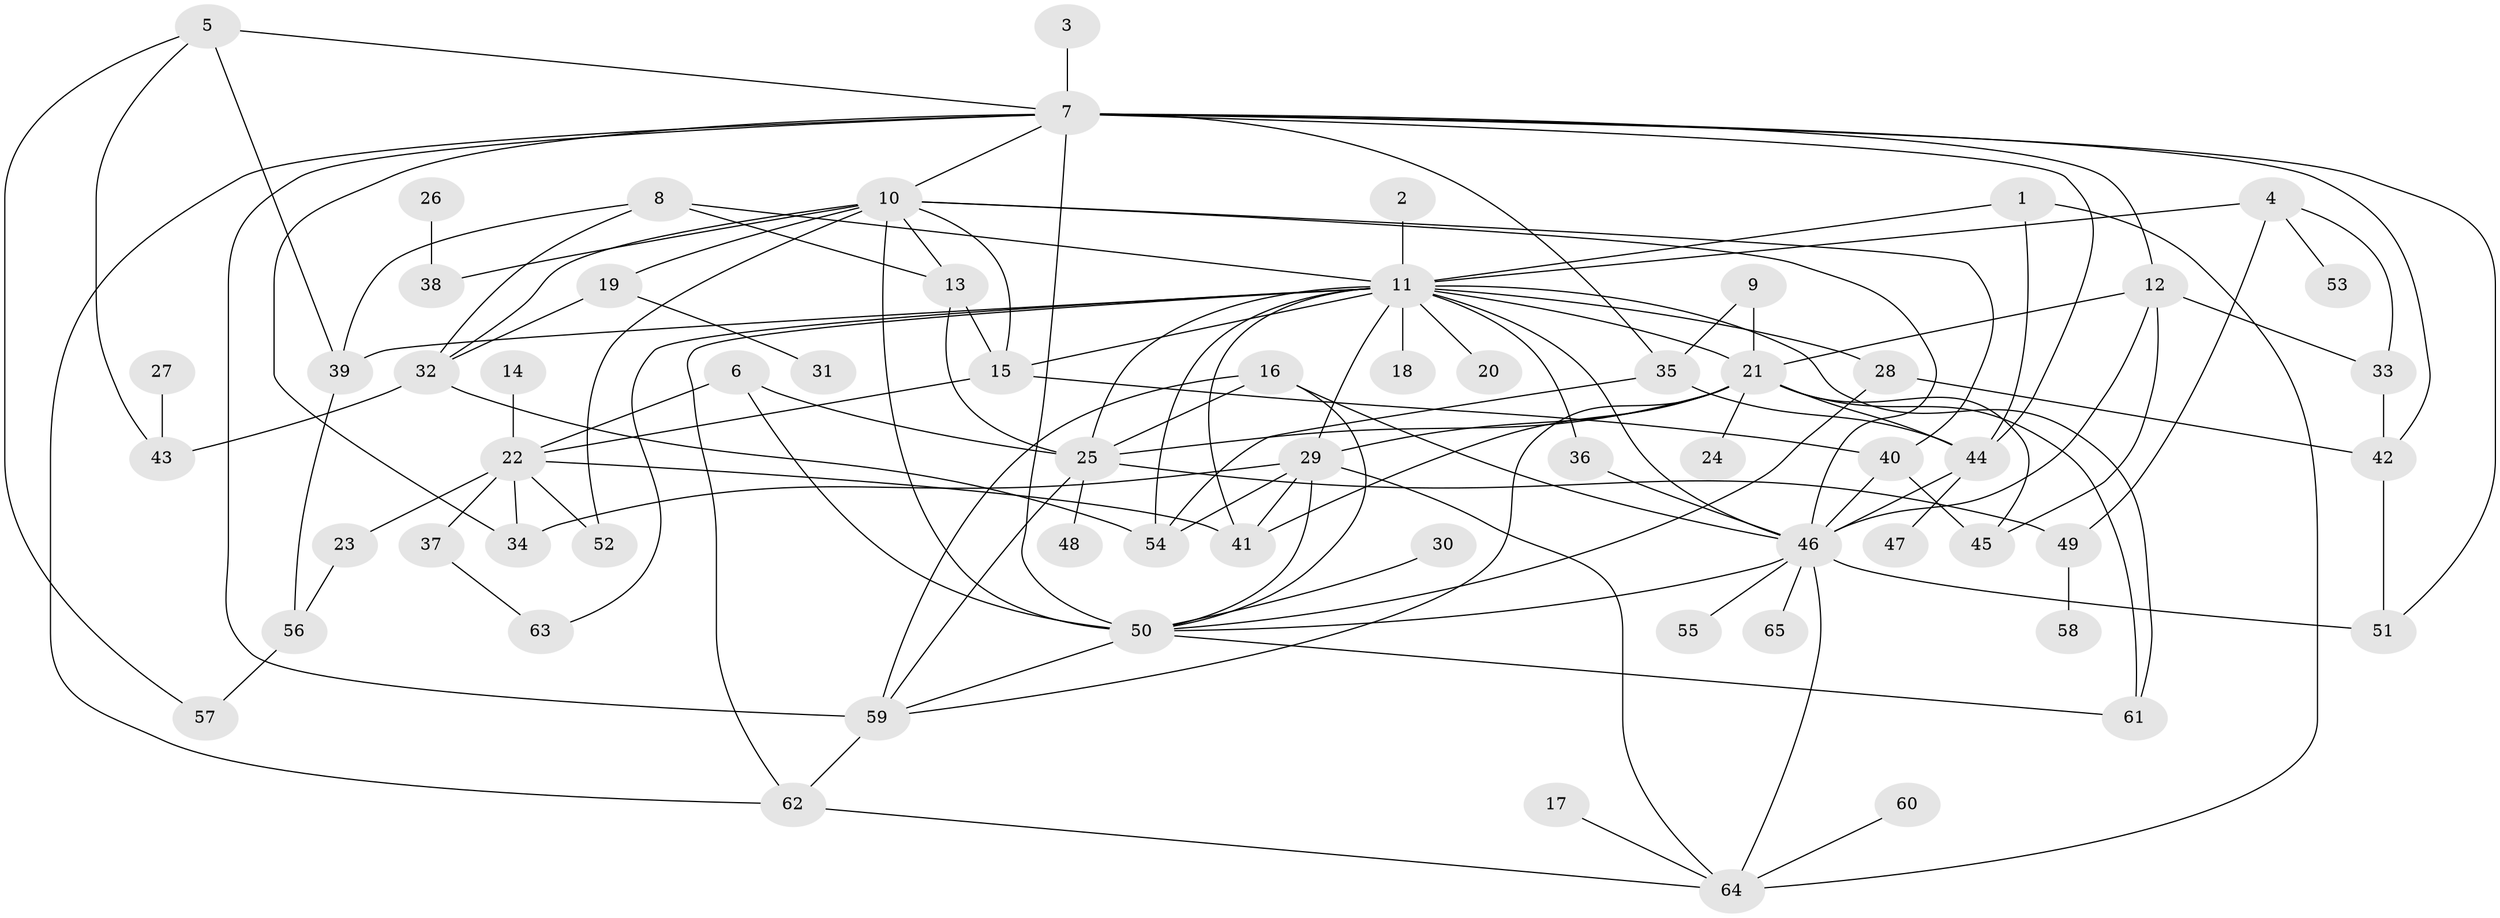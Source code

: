 // original degree distribution, {24: 0.007692307692307693, 15: 0.007692307692307693, 3: 0.14615384615384616, 14: 0.023076923076923078, 6: 0.03076923076923077, 10: 0.007692307692307693, 1: 0.4230769230769231, 7: 0.015384615384615385, 5: 0.03076923076923077, 2: 0.14615384615384616, 4: 0.13846153846153847, 8: 0.015384615384615385, 11: 0.007692307692307693}
// Generated by graph-tools (version 1.1) at 2025/01/03/09/25 03:01:48]
// undirected, 65 vertices, 124 edges
graph export_dot {
graph [start="1"]
  node [color=gray90,style=filled];
  1;
  2;
  3;
  4;
  5;
  6;
  7;
  8;
  9;
  10;
  11;
  12;
  13;
  14;
  15;
  16;
  17;
  18;
  19;
  20;
  21;
  22;
  23;
  24;
  25;
  26;
  27;
  28;
  29;
  30;
  31;
  32;
  33;
  34;
  35;
  36;
  37;
  38;
  39;
  40;
  41;
  42;
  43;
  44;
  45;
  46;
  47;
  48;
  49;
  50;
  51;
  52;
  53;
  54;
  55;
  56;
  57;
  58;
  59;
  60;
  61;
  62;
  63;
  64;
  65;
  1 -- 11 [weight=1.0];
  1 -- 44 [weight=1.0];
  1 -- 64 [weight=1.0];
  2 -- 11 [weight=1.0];
  3 -- 7 [weight=1.0];
  4 -- 11 [weight=2.0];
  4 -- 33 [weight=1.0];
  4 -- 49 [weight=1.0];
  4 -- 53 [weight=1.0];
  5 -- 7 [weight=1.0];
  5 -- 39 [weight=1.0];
  5 -- 43 [weight=1.0];
  5 -- 57 [weight=1.0];
  6 -- 22 [weight=1.0];
  6 -- 25 [weight=1.0];
  6 -- 50 [weight=1.0];
  7 -- 10 [weight=1.0];
  7 -- 12 [weight=1.0];
  7 -- 34 [weight=1.0];
  7 -- 35 [weight=1.0];
  7 -- 42 [weight=1.0];
  7 -- 44 [weight=1.0];
  7 -- 50 [weight=1.0];
  7 -- 51 [weight=1.0];
  7 -- 59 [weight=1.0];
  7 -- 62 [weight=1.0];
  8 -- 11 [weight=1.0];
  8 -- 13 [weight=1.0];
  8 -- 32 [weight=1.0];
  8 -- 39 [weight=1.0];
  9 -- 21 [weight=2.0];
  9 -- 35 [weight=1.0];
  10 -- 13 [weight=1.0];
  10 -- 15 [weight=1.0];
  10 -- 19 [weight=1.0];
  10 -- 32 [weight=2.0];
  10 -- 38 [weight=1.0];
  10 -- 40 [weight=1.0];
  10 -- 46 [weight=1.0];
  10 -- 50 [weight=2.0];
  10 -- 52 [weight=1.0];
  11 -- 15 [weight=1.0];
  11 -- 18 [weight=1.0];
  11 -- 20 [weight=1.0];
  11 -- 21 [weight=2.0];
  11 -- 25 [weight=1.0];
  11 -- 28 [weight=1.0];
  11 -- 29 [weight=1.0];
  11 -- 36 [weight=1.0];
  11 -- 39 [weight=1.0];
  11 -- 41 [weight=2.0];
  11 -- 46 [weight=1.0];
  11 -- 54 [weight=1.0];
  11 -- 61 [weight=1.0];
  11 -- 62 [weight=1.0];
  11 -- 63 [weight=1.0];
  12 -- 21 [weight=1.0];
  12 -- 33 [weight=1.0];
  12 -- 45 [weight=1.0];
  12 -- 46 [weight=1.0];
  13 -- 15 [weight=1.0];
  13 -- 25 [weight=1.0];
  14 -- 22 [weight=1.0];
  15 -- 22 [weight=1.0];
  15 -- 40 [weight=1.0];
  16 -- 25 [weight=1.0];
  16 -- 46 [weight=1.0];
  16 -- 50 [weight=1.0];
  16 -- 59 [weight=1.0];
  17 -- 64 [weight=1.0];
  19 -- 31 [weight=1.0];
  19 -- 32 [weight=1.0];
  21 -- 24 [weight=1.0];
  21 -- 25 [weight=1.0];
  21 -- 29 [weight=1.0];
  21 -- 41 [weight=1.0];
  21 -- 44 [weight=2.0];
  21 -- 45 [weight=1.0];
  21 -- 59 [weight=1.0];
  21 -- 61 [weight=1.0];
  22 -- 23 [weight=1.0];
  22 -- 34 [weight=1.0];
  22 -- 37 [weight=1.0];
  22 -- 41 [weight=1.0];
  22 -- 52 [weight=1.0];
  23 -- 56 [weight=1.0];
  25 -- 48 [weight=1.0];
  25 -- 49 [weight=1.0];
  25 -- 59 [weight=1.0];
  26 -- 38 [weight=1.0];
  27 -- 43 [weight=1.0];
  28 -- 42 [weight=1.0];
  28 -- 50 [weight=1.0];
  29 -- 34 [weight=1.0];
  29 -- 41 [weight=1.0];
  29 -- 50 [weight=1.0];
  29 -- 54 [weight=1.0];
  29 -- 64 [weight=1.0];
  30 -- 50 [weight=1.0];
  32 -- 43 [weight=1.0];
  32 -- 54 [weight=1.0];
  33 -- 42 [weight=1.0];
  35 -- 44 [weight=1.0];
  35 -- 54 [weight=1.0];
  36 -- 46 [weight=1.0];
  37 -- 63 [weight=1.0];
  39 -- 56 [weight=1.0];
  40 -- 45 [weight=1.0];
  40 -- 46 [weight=1.0];
  42 -- 51 [weight=1.0];
  44 -- 46 [weight=1.0];
  44 -- 47 [weight=1.0];
  46 -- 50 [weight=1.0];
  46 -- 51 [weight=1.0];
  46 -- 55 [weight=1.0];
  46 -- 64 [weight=1.0];
  46 -- 65 [weight=1.0];
  49 -- 58 [weight=1.0];
  50 -- 59 [weight=2.0];
  50 -- 61 [weight=1.0];
  56 -- 57 [weight=1.0];
  59 -- 62 [weight=1.0];
  60 -- 64 [weight=1.0];
  62 -- 64 [weight=1.0];
}
